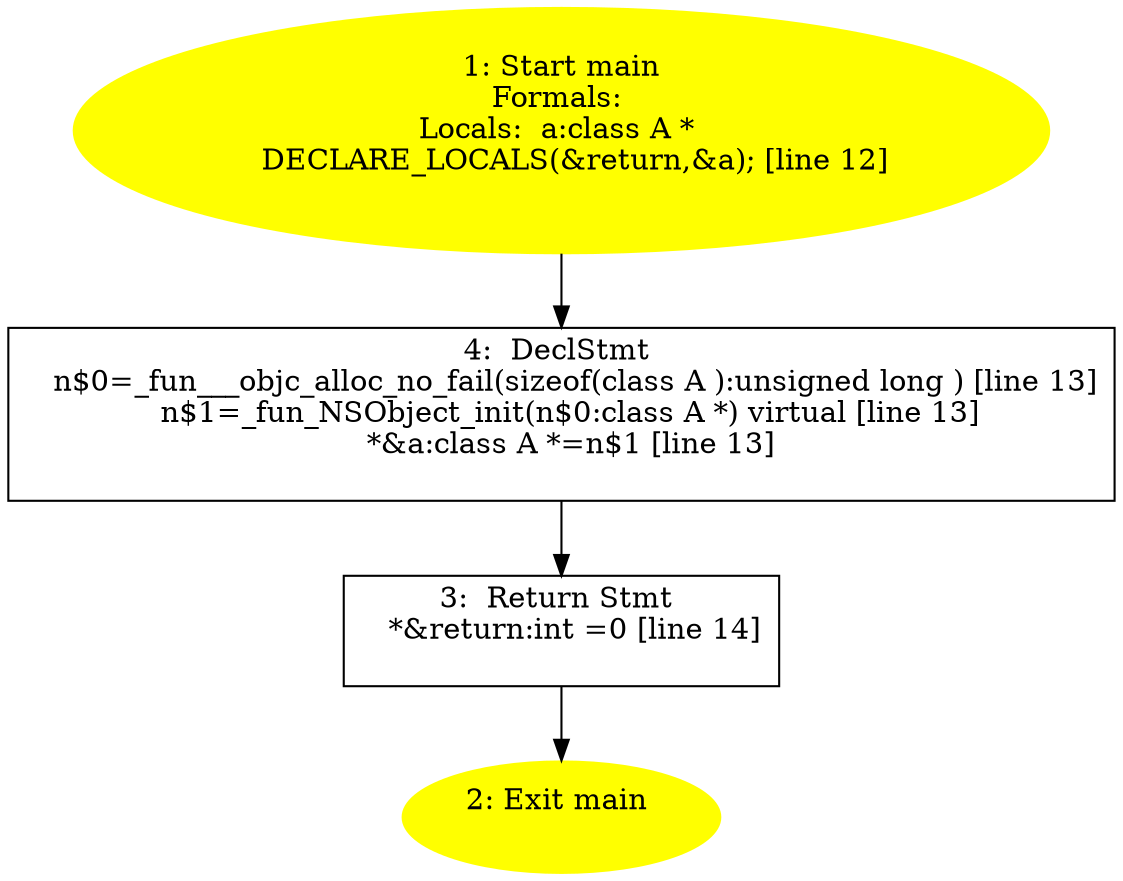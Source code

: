 /* @generated */
digraph iCFG {
"main.fad58de7366495db4650cfefac2fcd61_4" [label="4:  DeclStmt \n   n$0=_fun___objc_alloc_no_fail(sizeof(class A ):unsigned long ) [line 13]\n  n$1=_fun_NSObject_init(n$0:class A *) virtual [line 13]\n  *&a:class A *=n$1 [line 13]\n " shape="box"]
	

	 "main.fad58de7366495db4650cfefac2fcd61_4" -> "main.fad58de7366495db4650cfefac2fcd61_3" ;
"main.fad58de7366495db4650cfefac2fcd61_3" [label="3:  Return Stmt \n   *&return:int =0 [line 14]\n " shape="box"]
	

	 "main.fad58de7366495db4650cfefac2fcd61_3" -> "main.fad58de7366495db4650cfefac2fcd61_2" ;
"main.fad58de7366495db4650cfefac2fcd61_2" [label="2: Exit main \n  " color=yellow style=filled]
	

"main.fad58de7366495db4650cfefac2fcd61_1" [label="1: Start main\nFormals: \nLocals:  a:class A * \n   DECLARE_LOCALS(&return,&a); [line 12]\n " color=yellow style=filled]
	

	 "main.fad58de7366495db4650cfefac2fcd61_1" -> "main.fad58de7366495db4650cfefac2fcd61_4" ;
}
